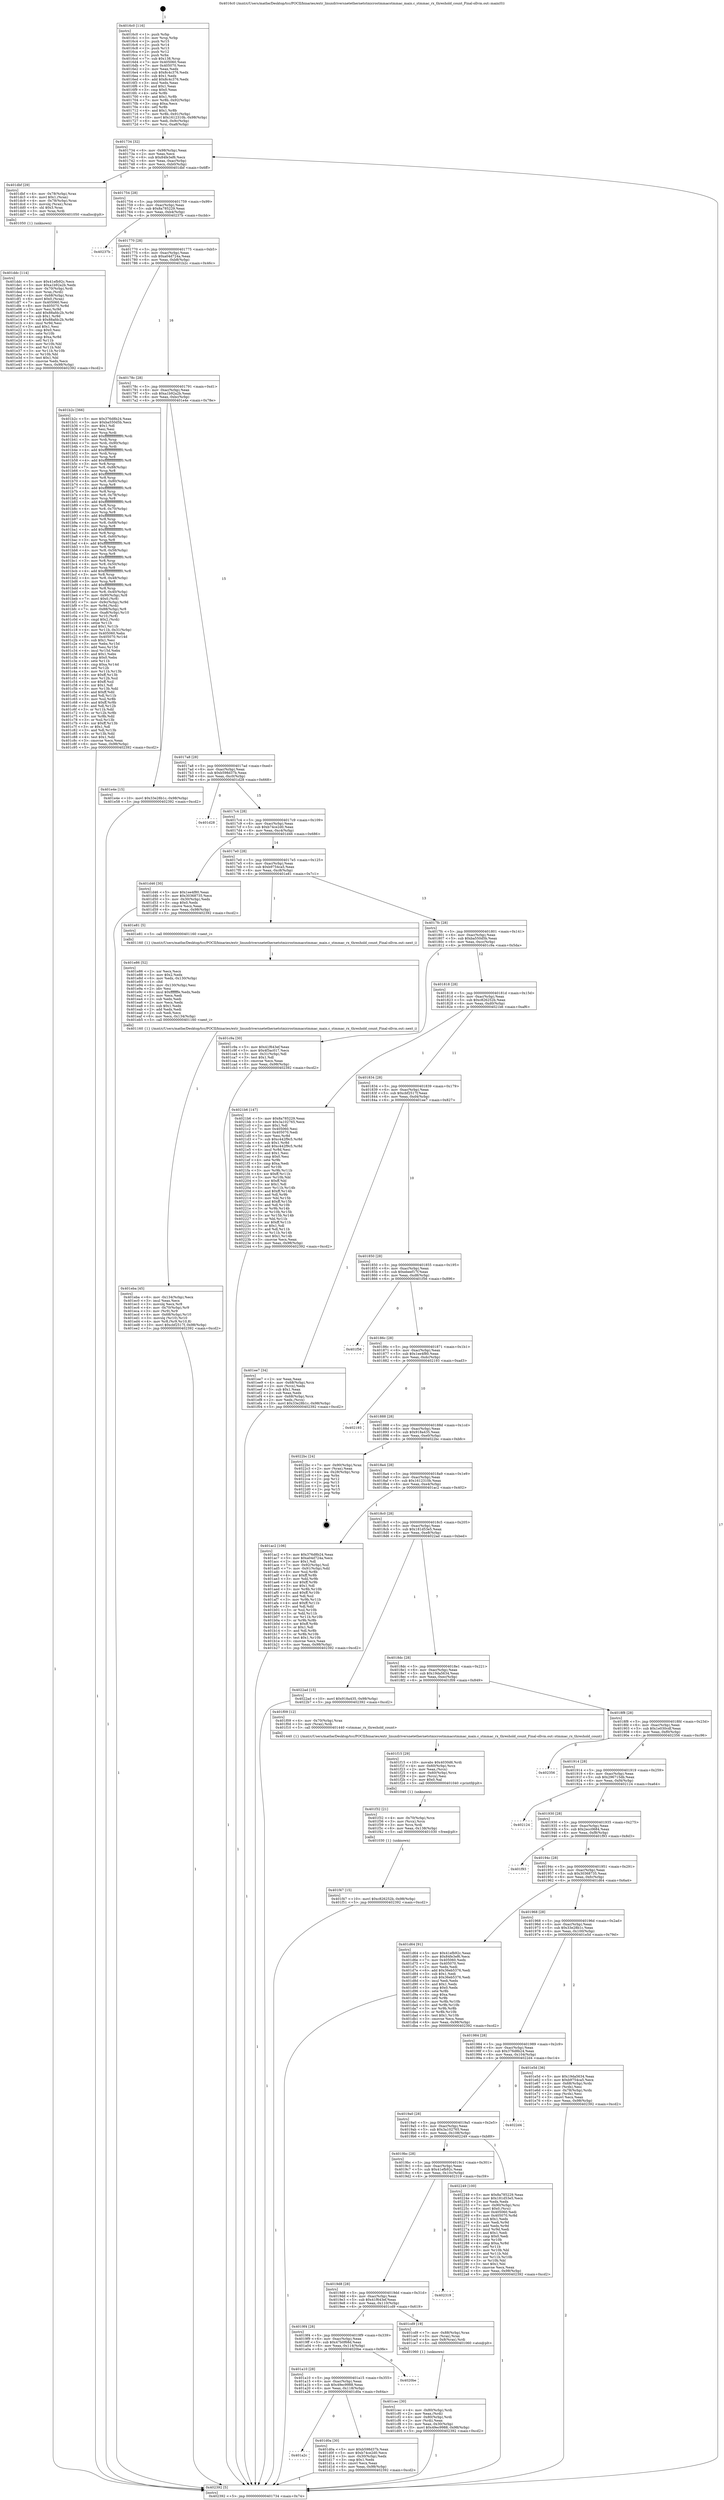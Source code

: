 digraph "0x4016c0" {
  label = "0x4016c0 (/mnt/c/Users/mathe/Desktop/tcc/POCII/binaries/extr_linuxdriversnetethernetstmicrostmmacstmmac_main.c_stmmac_rx_threshold_count_Final-ollvm.out::main(0))"
  labelloc = "t"
  node[shape=record]

  Entry [label="",width=0.3,height=0.3,shape=circle,fillcolor=black,style=filled]
  "0x401734" [label="{
     0x401734 [32]\l
     | [instrs]\l
     &nbsp;&nbsp;0x401734 \<+6\>: mov -0x98(%rbp),%eax\l
     &nbsp;&nbsp;0x40173a \<+2\>: mov %eax,%ecx\l
     &nbsp;&nbsp;0x40173c \<+6\>: sub $0x84fe3ef6,%ecx\l
     &nbsp;&nbsp;0x401742 \<+6\>: mov %eax,-0xac(%rbp)\l
     &nbsp;&nbsp;0x401748 \<+6\>: mov %ecx,-0xb0(%rbp)\l
     &nbsp;&nbsp;0x40174e \<+6\>: je 0000000000401dbf \<main+0x6ff\>\l
  }"]
  "0x401dbf" [label="{
     0x401dbf [29]\l
     | [instrs]\l
     &nbsp;&nbsp;0x401dbf \<+4\>: mov -0x78(%rbp),%rax\l
     &nbsp;&nbsp;0x401dc3 \<+6\>: movl $0x1,(%rax)\l
     &nbsp;&nbsp;0x401dc9 \<+4\>: mov -0x78(%rbp),%rax\l
     &nbsp;&nbsp;0x401dcd \<+3\>: movslq (%rax),%rax\l
     &nbsp;&nbsp;0x401dd0 \<+4\>: shl $0x3,%rax\l
     &nbsp;&nbsp;0x401dd4 \<+3\>: mov %rax,%rdi\l
     &nbsp;&nbsp;0x401dd7 \<+5\>: call 0000000000401050 \<malloc@plt\>\l
     | [calls]\l
     &nbsp;&nbsp;0x401050 \{1\} (unknown)\l
  }"]
  "0x401754" [label="{
     0x401754 [28]\l
     | [instrs]\l
     &nbsp;&nbsp;0x401754 \<+5\>: jmp 0000000000401759 \<main+0x99\>\l
     &nbsp;&nbsp;0x401759 \<+6\>: mov -0xac(%rbp),%eax\l
     &nbsp;&nbsp;0x40175f \<+5\>: sub $0x8a785229,%eax\l
     &nbsp;&nbsp;0x401764 \<+6\>: mov %eax,-0xb4(%rbp)\l
     &nbsp;&nbsp;0x40176a \<+6\>: je 000000000040237b \<main+0xcbb\>\l
  }"]
  Exit [label="",width=0.3,height=0.3,shape=circle,fillcolor=black,style=filled,peripheries=2]
  "0x40237b" [label="{
     0x40237b\l
  }", style=dashed]
  "0x401770" [label="{
     0x401770 [28]\l
     | [instrs]\l
     &nbsp;&nbsp;0x401770 \<+5\>: jmp 0000000000401775 \<main+0xb5\>\l
     &nbsp;&nbsp;0x401775 \<+6\>: mov -0xac(%rbp),%eax\l
     &nbsp;&nbsp;0x40177b \<+5\>: sub $0xa04d724a,%eax\l
     &nbsp;&nbsp;0x401780 \<+6\>: mov %eax,-0xb8(%rbp)\l
     &nbsp;&nbsp;0x401786 \<+6\>: je 0000000000401b2c \<main+0x46c\>\l
  }"]
  "0x401f47" [label="{
     0x401f47 [15]\l
     | [instrs]\l
     &nbsp;&nbsp;0x401f47 \<+10\>: movl $0xc826252b,-0x98(%rbp)\l
     &nbsp;&nbsp;0x401f51 \<+5\>: jmp 0000000000402392 \<main+0xcd2\>\l
  }"]
  "0x401b2c" [label="{
     0x401b2c [366]\l
     | [instrs]\l
     &nbsp;&nbsp;0x401b2c \<+5\>: mov $0x376d8b24,%eax\l
     &nbsp;&nbsp;0x401b31 \<+5\>: mov $0xba550d5b,%ecx\l
     &nbsp;&nbsp;0x401b36 \<+2\>: mov $0x1,%dl\l
     &nbsp;&nbsp;0x401b38 \<+2\>: xor %esi,%esi\l
     &nbsp;&nbsp;0x401b3a \<+3\>: mov %rsp,%rdi\l
     &nbsp;&nbsp;0x401b3d \<+4\>: add $0xfffffffffffffff0,%rdi\l
     &nbsp;&nbsp;0x401b41 \<+3\>: mov %rdi,%rsp\l
     &nbsp;&nbsp;0x401b44 \<+7\>: mov %rdi,-0x90(%rbp)\l
     &nbsp;&nbsp;0x401b4b \<+3\>: mov %rsp,%rdi\l
     &nbsp;&nbsp;0x401b4e \<+4\>: add $0xfffffffffffffff0,%rdi\l
     &nbsp;&nbsp;0x401b52 \<+3\>: mov %rdi,%rsp\l
     &nbsp;&nbsp;0x401b55 \<+3\>: mov %rsp,%r8\l
     &nbsp;&nbsp;0x401b58 \<+4\>: add $0xfffffffffffffff0,%r8\l
     &nbsp;&nbsp;0x401b5c \<+3\>: mov %r8,%rsp\l
     &nbsp;&nbsp;0x401b5f \<+7\>: mov %r8,-0x88(%rbp)\l
     &nbsp;&nbsp;0x401b66 \<+3\>: mov %rsp,%r8\l
     &nbsp;&nbsp;0x401b69 \<+4\>: add $0xfffffffffffffff0,%r8\l
     &nbsp;&nbsp;0x401b6d \<+3\>: mov %r8,%rsp\l
     &nbsp;&nbsp;0x401b70 \<+4\>: mov %r8,-0x80(%rbp)\l
     &nbsp;&nbsp;0x401b74 \<+3\>: mov %rsp,%r8\l
     &nbsp;&nbsp;0x401b77 \<+4\>: add $0xfffffffffffffff0,%r8\l
     &nbsp;&nbsp;0x401b7b \<+3\>: mov %r8,%rsp\l
     &nbsp;&nbsp;0x401b7e \<+4\>: mov %r8,-0x78(%rbp)\l
     &nbsp;&nbsp;0x401b82 \<+3\>: mov %rsp,%r8\l
     &nbsp;&nbsp;0x401b85 \<+4\>: add $0xfffffffffffffff0,%r8\l
     &nbsp;&nbsp;0x401b89 \<+3\>: mov %r8,%rsp\l
     &nbsp;&nbsp;0x401b8c \<+4\>: mov %r8,-0x70(%rbp)\l
     &nbsp;&nbsp;0x401b90 \<+3\>: mov %rsp,%r8\l
     &nbsp;&nbsp;0x401b93 \<+4\>: add $0xfffffffffffffff0,%r8\l
     &nbsp;&nbsp;0x401b97 \<+3\>: mov %r8,%rsp\l
     &nbsp;&nbsp;0x401b9a \<+4\>: mov %r8,-0x68(%rbp)\l
     &nbsp;&nbsp;0x401b9e \<+3\>: mov %rsp,%r8\l
     &nbsp;&nbsp;0x401ba1 \<+4\>: add $0xfffffffffffffff0,%r8\l
     &nbsp;&nbsp;0x401ba5 \<+3\>: mov %r8,%rsp\l
     &nbsp;&nbsp;0x401ba8 \<+4\>: mov %r8,-0x60(%rbp)\l
     &nbsp;&nbsp;0x401bac \<+3\>: mov %rsp,%r8\l
     &nbsp;&nbsp;0x401baf \<+4\>: add $0xfffffffffffffff0,%r8\l
     &nbsp;&nbsp;0x401bb3 \<+3\>: mov %r8,%rsp\l
     &nbsp;&nbsp;0x401bb6 \<+4\>: mov %r8,-0x58(%rbp)\l
     &nbsp;&nbsp;0x401bba \<+3\>: mov %rsp,%r8\l
     &nbsp;&nbsp;0x401bbd \<+4\>: add $0xfffffffffffffff0,%r8\l
     &nbsp;&nbsp;0x401bc1 \<+3\>: mov %r8,%rsp\l
     &nbsp;&nbsp;0x401bc4 \<+4\>: mov %r8,-0x50(%rbp)\l
     &nbsp;&nbsp;0x401bc8 \<+3\>: mov %rsp,%r8\l
     &nbsp;&nbsp;0x401bcb \<+4\>: add $0xfffffffffffffff0,%r8\l
     &nbsp;&nbsp;0x401bcf \<+3\>: mov %r8,%rsp\l
     &nbsp;&nbsp;0x401bd2 \<+4\>: mov %r8,-0x48(%rbp)\l
     &nbsp;&nbsp;0x401bd6 \<+3\>: mov %rsp,%r8\l
     &nbsp;&nbsp;0x401bd9 \<+4\>: add $0xfffffffffffffff0,%r8\l
     &nbsp;&nbsp;0x401bdd \<+3\>: mov %r8,%rsp\l
     &nbsp;&nbsp;0x401be0 \<+4\>: mov %r8,-0x40(%rbp)\l
     &nbsp;&nbsp;0x401be4 \<+7\>: mov -0x90(%rbp),%r8\l
     &nbsp;&nbsp;0x401beb \<+7\>: movl $0x0,(%r8)\l
     &nbsp;&nbsp;0x401bf2 \<+7\>: mov -0x9c(%rbp),%r9d\l
     &nbsp;&nbsp;0x401bf9 \<+3\>: mov %r9d,(%rdi)\l
     &nbsp;&nbsp;0x401bfc \<+7\>: mov -0x88(%rbp),%r8\l
     &nbsp;&nbsp;0x401c03 \<+7\>: mov -0xa8(%rbp),%r10\l
     &nbsp;&nbsp;0x401c0a \<+3\>: mov %r10,(%r8)\l
     &nbsp;&nbsp;0x401c0d \<+3\>: cmpl $0x2,(%rdi)\l
     &nbsp;&nbsp;0x401c10 \<+4\>: setne %r11b\l
     &nbsp;&nbsp;0x401c14 \<+4\>: and $0x1,%r11b\l
     &nbsp;&nbsp;0x401c18 \<+4\>: mov %r11b,-0x31(%rbp)\l
     &nbsp;&nbsp;0x401c1c \<+7\>: mov 0x405060,%ebx\l
     &nbsp;&nbsp;0x401c23 \<+8\>: mov 0x405070,%r14d\l
     &nbsp;&nbsp;0x401c2b \<+3\>: sub $0x1,%esi\l
     &nbsp;&nbsp;0x401c2e \<+3\>: mov %ebx,%r15d\l
     &nbsp;&nbsp;0x401c31 \<+3\>: add %esi,%r15d\l
     &nbsp;&nbsp;0x401c34 \<+4\>: imul %r15d,%ebx\l
     &nbsp;&nbsp;0x401c38 \<+3\>: and $0x1,%ebx\l
     &nbsp;&nbsp;0x401c3b \<+3\>: cmp $0x0,%ebx\l
     &nbsp;&nbsp;0x401c3e \<+4\>: sete %r11b\l
     &nbsp;&nbsp;0x401c42 \<+4\>: cmp $0xa,%r14d\l
     &nbsp;&nbsp;0x401c46 \<+4\>: setl %r12b\l
     &nbsp;&nbsp;0x401c4a \<+3\>: mov %r11b,%r13b\l
     &nbsp;&nbsp;0x401c4d \<+4\>: xor $0xff,%r13b\l
     &nbsp;&nbsp;0x401c51 \<+3\>: mov %r12b,%sil\l
     &nbsp;&nbsp;0x401c54 \<+4\>: xor $0xff,%sil\l
     &nbsp;&nbsp;0x401c58 \<+3\>: xor $0x1,%dl\l
     &nbsp;&nbsp;0x401c5b \<+3\>: mov %r13b,%dil\l
     &nbsp;&nbsp;0x401c5e \<+4\>: and $0xff,%dil\l
     &nbsp;&nbsp;0x401c62 \<+3\>: and %dl,%r11b\l
     &nbsp;&nbsp;0x401c65 \<+3\>: mov %sil,%r8b\l
     &nbsp;&nbsp;0x401c68 \<+4\>: and $0xff,%r8b\l
     &nbsp;&nbsp;0x401c6c \<+3\>: and %dl,%r12b\l
     &nbsp;&nbsp;0x401c6f \<+3\>: or %r11b,%dil\l
     &nbsp;&nbsp;0x401c72 \<+3\>: or %r12b,%r8b\l
     &nbsp;&nbsp;0x401c75 \<+3\>: xor %r8b,%dil\l
     &nbsp;&nbsp;0x401c78 \<+3\>: or %sil,%r13b\l
     &nbsp;&nbsp;0x401c7b \<+4\>: xor $0xff,%r13b\l
     &nbsp;&nbsp;0x401c7f \<+3\>: or $0x1,%dl\l
     &nbsp;&nbsp;0x401c82 \<+3\>: and %dl,%r13b\l
     &nbsp;&nbsp;0x401c85 \<+3\>: or %r13b,%dil\l
     &nbsp;&nbsp;0x401c88 \<+4\>: test $0x1,%dil\l
     &nbsp;&nbsp;0x401c8c \<+3\>: cmovne %ecx,%eax\l
     &nbsp;&nbsp;0x401c8f \<+6\>: mov %eax,-0x98(%rbp)\l
     &nbsp;&nbsp;0x401c95 \<+5\>: jmp 0000000000402392 \<main+0xcd2\>\l
  }"]
  "0x40178c" [label="{
     0x40178c [28]\l
     | [instrs]\l
     &nbsp;&nbsp;0x40178c \<+5\>: jmp 0000000000401791 \<main+0xd1\>\l
     &nbsp;&nbsp;0x401791 \<+6\>: mov -0xac(%rbp),%eax\l
     &nbsp;&nbsp;0x401797 \<+5\>: sub $0xa1b92a2b,%eax\l
     &nbsp;&nbsp;0x40179c \<+6\>: mov %eax,-0xbc(%rbp)\l
     &nbsp;&nbsp;0x4017a2 \<+6\>: je 0000000000401e4e \<main+0x78e\>\l
  }"]
  "0x401f32" [label="{
     0x401f32 [21]\l
     | [instrs]\l
     &nbsp;&nbsp;0x401f32 \<+4\>: mov -0x70(%rbp),%rcx\l
     &nbsp;&nbsp;0x401f36 \<+3\>: mov (%rcx),%rcx\l
     &nbsp;&nbsp;0x401f39 \<+3\>: mov %rcx,%rdi\l
     &nbsp;&nbsp;0x401f3c \<+6\>: mov %eax,-0x138(%rbp)\l
     &nbsp;&nbsp;0x401f42 \<+5\>: call 0000000000401030 \<free@plt\>\l
     | [calls]\l
     &nbsp;&nbsp;0x401030 \{1\} (unknown)\l
  }"]
  "0x401e4e" [label="{
     0x401e4e [15]\l
     | [instrs]\l
     &nbsp;&nbsp;0x401e4e \<+10\>: movl $0x33e28b1c,-0x98(%rbp)\l
     &nbsp;&nbsp;0x401e58 \<+5\>: jmp 0000000000402392 \<main+0xcd2\>\l
  }"]
  "0x4017a8" [label="{
     0x4017a8 [28]\l
     | [instrs]\l
     &nbsp;&nbsp;0x4017a8 \<+5\>: jmp 00000000004017ad \<main+0xed\>\l
     &nbsp;&nbsp;0x4017ad \<+6\>: mov -0xac(%rbp),%eax\l
     &nbsp;&nbsp;0x4017b3 \<+5\>: sub $0xb598d37b,%eax\l
     &nbsp;&nbsp;0x4017b8 \<+6\>: mov %eax,-0xc0(%rbp)\l
     &nbsp;&nbsp;0x4017be \<+6\>: je 0000000000401d28 \<main+0x668\>\l
  }"]
  "0x401f15" [label="{
     0x401f15 [29]\l
     | [instrs]\l
     &nbsp;&nbsp;0x401f15 \<+10\>: movabs $0x4030d6,%rdi\l
     &nbsp;&nbsp;0x401f1f \<+4\>: mov -0x60(%rbp),%rcx\l
     &nbsp;&nbsp;0x401f23 \<+2\>: mov %eax,(%rcx)\l
     &nbsp;&nbsp;0x401f25 \<+4\>: mov -0x60(%rbp),%rcx\l
     &nbsp;&nbsp;0x401f29 \<+2\>: mov (%rcx),%esi\l
     &nbsp;&nbsp;0x401f2b \<+2\>: mov $0x0,%al\l
     &nbsp;&nbsp;0x401f2d \<+5\>: call 0000000000401040 \<printf@plt\>\l
     | [calls]\l
     &nbsp;&nbsp;0x401040 \{1\} (unknown)\l
  }"]
  "0x401d28" [label="{
     0x401d28\l
  }", style=dashed]
  "0x4017c4" [label="{
     0x4017c4 [28]\l
     | [instrs]\l
     &nbsp;&nbsp;0x4017c4 \<+5\>: jmp 00000000004017c9 \<main+0x109\>\l
     &nbsp;&nbsp;0x4017c9 \<+6\>: mov -0xac(%rbp),%eax\l
     &nbsp;&nbsp;0x4017cf \<+5\>: sub $0xb74ce2d0,%eax\l
     &nbsp;&nbsp;0x4017d4 \<+6\>: mov %eax,-0xc4(%rbp)\l
     &nbsp;&nbsp;0x4017da \<+6\>: je 0000000000401d46 \<main+0x686\>\l
  }"]
  "0x401eba" [label="{
     0x401eba [45]\l
     | [instrs]\l
     &nbsp;&nbsp;0x401eba \<+6\>: mov -0x134(%rbp),%ecx\l
     &nbsp;&nbsp;0x401ec0 \<+3\>: imul %eax,%ecx\l
     &nbsp;&nbsp;0x401ec3 \<+3\>: movslq %ecx,%r8\l
     &nbsp;&nbsp;0x401ec6 \<+4\>: mov -0x70(%rbp),%r9\l
     &nbsp;&nbsp;0x401eca \<+3\>: mov (%r9),%r9\l
     &nbsp;&nbsp;0x401ecd \<+4\>: mov -0x68(%rbp),%r10\l
     &nbsp;&nbsp;0x401ed1 \<+3\>: movslq (%r10),%r10\l
     &nbsp;&nbsp;0x401ed4 \<+4\>: mov %r8,(%r9,%r10,8)\l
     &nbsp;&nbsp;0x401ed8 \<+10\>: movl $0xcbf2517f,-0x98(%rbp)\l
     &nbsp;&nbsp;0x401ee2 \<+5\>: jmp 0000000000402392 \<main+0xcd2\>\l
  }"]
  "0x401d46" [label="{
     0x401d46 [30]\l
     | [instrs]\l
     &nbsp;&nbsp;0x401d46 \<+5\>: mov $0x1ee4f80,%eax\l
     &nbsp;&nbsp;0x401d4b \<+5\>: mov $0x30368735,%ecx\l
     &nbsp;&nbsp;0x401d50 \<+3\>: mov -0x30(%rbp),%edx\l
     &nbsp;&nbsp;0x401d53 \<+3\>: cmp $0x0,%edx\l
     &nbsp;&nbsp;0x401d56 \<+3\>: cmove %ecx,%eax\l
     &nbsp;&nbsp;0x401d59 \<+6\>: mov %eax,-0x98(%rbp)\l
     &nbsp;&nbsp;0x401d5f \<+5\>: jmp 0000000000402392 \<main+0xcd2\>\l
  }"]
  "0x4017e0" [label="{
     0x4017e0 [28]\l
     | [instrs]\l
     &nbsp;&nbsp;0x4017e0 \<+5\>: jmp 00000000004017e5 \<main+0x125\>\l
     &nbsp;&nbsp;0x4017e5 \<+6\>: mov -0xac(%rbp),%eax\l
     &nbsp;&nbsp;0x4017eb \<+5\>: sub $0xb9754ca5,%eax\l
     &nbsp;&nbsp;0x4017f0 \<+6\>: mov %eax,-0xc8(%rbp)\l
     &nbsp;&nbsp;0x4017f6 \<+6\>: je 0000000000401e81 \<main+0x7c1\>\l
  }"]
  "0x401e86" [label="{
     0x401e86 [52]\l
     | [instrs]\l
     &nbsp;&nbsp;0x401e86 \<+2\>: xor %ecx,%ecx\l
     &nbsp;&nbsp;0x401e88 \<+5\>: mov $0x2,%edx\l
     &nbsp;&nbsp;0x401e8d \<+6\>: mov %edx,-0x130(%rbp)\l
     &nbsp;&nbsp;0x401e93 \<+1\>: cltd\l
     &nbsp;&nbsp;0x401e94 \<+6\>: mov -0x130(%rbp),%esi\l
     &nbsp;&nbsp;0x401e9a \<+2\>: idiv %esi\l
     &nbsp;&nbsp;0x401e9c \<+6\>: imul $0xfffffffe,%edx,%edx\l
     &nbsp;&nbsp;0x401ea2 \<+2\>: mov %ecx,%edi\l
     &nbsp;&nbsp;0x401ea4 \<+2\>: sub %edx,%edi\l
     &nbsp;&nbsp;0x401ea6 \<+2\>: mov %ecx,%edx\l
     &nbsp;&nbsp;0x401ea8 \<+3\>: sub $0x1,%edx\l
     &nbsp;&nbsp;0x401eab \<+2\>: add %edx,%edi\l
     &nbsp;&nbsp;0x401ead \<+2\>: sub %edi,%ecx\l
     &nbsp;&nbsp;0x401eaf \<+6\>: mov %ecx,-0x134(%rbp)\l
     &nbsp;&nbsp;0x401eb5 \<+5\>: call 0000000000401160 \<next_i\>\l
     | [calls]\l
     &nbsp;&nbsp;0x401160 \{1\} (/mnt/c/Users/mathe/Desktop/tcc/POCII/binaries/extr_linuxdriversnetethernetstmicrostmmacstmmac_main.c_stmmac_rx_threshold_count_Final-ollvm.out::next_i)\l
  }"]
  "0x401e81" [label="{
     0x401e81 [5]\l
     | [instrs]\l
     &nbsp;&nbsp;0x401e81 \<+5\>: call 0000000000401160 \<next_i\>\l
     | [calls]\l
     &nbsp;&nbsp;0x401160 \{1\} (/mnt/c/Users/mathe/Desktop/tcc/POCII/binaries/extr_linuxdriversnetethernetstmicrostmmacstmmac_main.c_stmmac_rx_threshold_count_Final-ollvm.out::next_i)\l
  }"]
  "0x4017fc" [label="{
     0x4017fc [28]\l
     | [instrs]\l
     &nbsp;&nbsp;0x4017fc \<+5\>: jmp 0000000000401801 \<main+0x141\>\l
     &nbsp;&nbsp;0x401801 \<+6\>: mov -0xac(%rbp),%eax\l
     &nbsp;&nbsp;0x401807 \<+5\>: sub $0xba550d5b,%eax\l
     &nbsp;&nbsp;0x40180c \<+6\>: mov %eax,-0xcc(%rbp)\l
     &nbsp;&nbsp;0x401812 \<+6\>: je 0000000000401c9a \<main+0x5da\>\l
  }"]
  "0x401ddc" [label="{
     0x401ddc [114]\l
     | [instrs]\l
     &nbsp;&nbsp;0x401ddc \<+5\>: mov $0x41efb92c,%ecx\l
     &nbsp;&nbsp;0x401de1 \<+5\>: mov $0xa1b92a2b,%edx\l
     &nbsp;&nbsp;0x401de6 \<+4\>: mov -0x70(%rbp),%rdi\l
     &nbsp;&nbsp;0x401dea \<+3\>: mov %rax,(%rdi)\l
     &nbsp;&nbsp;0x401ded \<+4\>: mov -0x68(%rbp),%rax\l
     &nbsp;&nbsp;0x401df1 \<+6\>: movl $0x0,(%rax)\l
     &nbsp;&nbsp;0x401df7 \<+7\>: mov 0x405060,%esi\l
     &nbsp;&nbsp;0x401dfe \<+8\>: mov 0x405070,%r8d\l
     &nbsp;&nbsp;0x401e06 \<+3\>: mov %esi,%r9d\l
     &nbsp;&nbsp;0x401e09 \<+7\>: add $0x88afdc2b,%r9d\l
     &nbsp;&nbsp;0x401e10 \<+4\>: sub $0x1,%r9d\l
     &nbsp;&nbsp;0x401e14 \<+7\>: sub $0x88afdc2b,%r9d\l
     &nbsp;&nbsp;0x401e1b \<+4\>: imul %r9d,%esi\l
     &nbsp;&nbsp;0x401e1f \<+3\>: and $0x1,%esi\l
     &nbsp;&nbsp;0x401e22 \<+3\>: cmp $0x0,%esi\l
     &nbsp;&nbsp;0x401e25 \<+4\>: sete %r10b\l
     &nbsp;&nbsp;0x401e29 \<+4\>: cmp $0xa,%r8d\l
     &nbsp;&nbsp;0x401e2d \<+4\>: setl %r11b\l
     &nbsp;&nbsp;0x401e31 \<+3\>: mov %r10b,%bl\l
     &nbsp;&nbsp;0x401e34 \<+3\>: and %r11b,%bl\l
     &nbsp;&nbsp;0x401e37 \<+3\>: xor %r11b,%r10b\l
     &nbsp;&nbsp;0x401e3a \<+3\>: or %r10b,%bl\l
     &nbsp;&nbsp;0x401e3d \<+3\>: test $0x1,%bl\l
     &nbsp;&nbsp;0x401e40 \<+3\>: cmovne %edx,%ecx\l
     &nbsp;&nbsp;0x401e43 \<+6\>: mov %ecx,-0x98(%rbp)\l
     &nbsp;&nbsp;0x401e49 \<+5\>: jmp 0000000000402392 \<main+0xcd2\>\l
  }"]
  "0x401c9a" [label="{
     0x401c9a [30]\l
     | [instrs]\l
     &nbsp;&nbsp;0x401c9a \<+5\>: mov $0x41f643ef,%eax\l
     &nbsp;&nbsp;0x401c9f \<+5\>: mov $0x4f3ac017,%ecx\l
     &nbsp;&nbsp;0x401ca4 \<+3\>: mov -0x31(%rbp),%dl\l
     &nbsp;&nbsp;0x401ca7 \<+3\>: test $0x1,%dl\l
     &nbsp;&nbsp;0x401caa \<+3\>: cmovne %ecx,%eax\l
     &nbsp;&nbsp;0x401cad \<+6\>: mov %eax,-0x98(%rbp)\l
     &nbsp;&nbsp;0x401cb3 \<+5\>: jmp 0000000000402392 \<main+0xcd2\>\l
  }"]
  "0x401818" [label="{
     0x401818 [28]\l
     | [instrs]\l
     &nbsp;&nbsp;0x401818 \<+5\>: jmp 000000000040181d \<main+0x15d\>\l
     &nbsp;&nbsp;0x40181d \<+6\>: mov -0xac(%rbp),%eax\l
     &nbsp;&nbsp;0x401823 \<+5\>: sub $0xc826252b,%eax\l
     &nbsp;&nbsp;0x401828 \<+6\>: mov %eax,-0xd0(%rbp)\l
     &nbsp;&nbsp;0x40182e \<+6\>: je 00000000004021b6 \<main+0xaf6\>\l
  }"]
  "0x401a2c" [label="{
     0x401a2c\l
  }", style=dashed]
  "0x4021b6" [label="{
     0x4021b6 [147]\l
     | [instrs]\l
     &nbsp;&nbsp;0x4021b6 \<+5\>: mov $0x8a785229,%eax\l
     &nbsp;&nbsp;0x4021bb \<+5\>: mov $0x3a102765,%ecx\l
     &nbsp;&nbsp;0x4021c0 \<+2\>: mov $0x1,%dl\l
     &nbsp;&nbsp;0x4021c2 \<+7\>: mov 0x405060,%esi\l
     &nbsp;&nbsp;0x4021c9 \<+7\>: mov 0x405070,%edi\l
     &nbsp;&nbsp;0x4021d0 \<+3\>: mov %esi,%r8d\l
     &nbsp;&nbsp;0x4021d3 \<+7\>: sub $0xc442f9c5,%r8d\l
     &nbsp;&nbsp;0x4021da \<+4\>: sub $0x1,%r8d\l
     &nbsp;&nbsp;0x4021de \<+7\>: add $0xc442f9c5,%r8d\l
     &nbsp;&nbsp;0x4021e5 \<+4\>: imul %r8d,%esi\l
     &nbsp;&nbsp;0x4021e9 \<+3\>: and $0x1,%esi\l
     &nbsp;&nbsp;0x4021ec \<+3\>: cmp $0x0,%esi\l
     &nbsp;&nbsp;0x4021ef \<+4\>: sete %r9b\l
     &nbsp;&nbsp;0x4021f3 \<+3\>: cmp $0xa,%edi\l
     &nbsp;&nbsp;0x4021f6 \<+4\>: setl %r10b\l
     &nbsp;&nbsp;0x4021fa \<+3\>: mov %r9b,%r11b\l
     &nbsp;&nbsp;0x4021fd \<+4\>: xor $0xff,%r11b\l
     &nbsp;&nbsp;0x402201 \<+3\>: mov %r10b,%bl\l
     &nbsp;&nbsp;0x402204 \<+3\>: xor $0xff,%bl\l
     &nbsp;&nbsp;0x402207 \<+3\>: xor $0x1,%dl\l
     &nbsp;&nbsp;0x40220a \<+3\>: mov %r11b,%r14b\l
     &nbsp;&nbsp;0x40220d \<+4\>: and $0xff,%r14b\l
     &nbsp;&nbsp;0x402211 \<+3\>: and %dl,%r9b\l
     &nbsp;&nbsp;0x402214 \<+3\>: mov %bl,%r15b\l
     &nbsp;&nbsp;0x402217 \<+4\>: and $0xff,%r15b\l
     &nbsp;&nbsp;0x40221b \<+3\>: and %dl,%r10b\l
     &nbsp;&nbsp;0x40221e \<+3\>: or %r9b,%r14b\l
     &nbsp;&nbsp;0x402221 \<+3\>: or %r10b,%r15b\l
     &nbsp;&nbsp;0x402224 \<+3\>: xor %r15b,%r14b\l
     &nbsp;&nbsp;0x402227 \<+3\>: or %bl,%r11b\l
     &nbsp;&nbsp;0x40222a \<+4\>: xor $0xff,%r11b\l
     &nbsp;&nbsp;0x40222e \<+3\>: or $0x1,%dl\l
     &nbsp;&nbsp;0x402231 \<+3\>: and %dl,%r11b\l
     &nbsp;&nbsp;0x402234 \<+3\>: or %r11b,%r14b\l
     &nbsp;&nbsp;0x402237 \<+4\>: test $0x1,%r14b\l
     &nbsp;&nbsp;0x40223b \<+3\>: cmovne %ecx,%eax\l
     &nbsp;&nbsp;0x40223e \<+6\>: mov %eax,-0x98(%rbp)\l
     &nbsp;&nbsp;0x402244 \<+5\>: jmp 0000000000402392 \<main+0xcd2\>\l
  }"]
  "0x401834" [label="{
     0x401834 [28]\l
     | [instrs]\l
     &nbsp;&nbsp;0x401834 \<+5\>: jmp 0000000000401839 \<main+0x179\>\l
     &nbsp;&nbsp;0x401839 \<+6\>: mov -0xac(%rbp),%eax\l
     &nbsp;&nbsp;0x40183f \<+5\>: sub $0xcbf2517f,%eax\l
     &nbsp;&nbsp;0x401844 \<+6\>: mov %eax,-0xd4(%rbp)\l
     &nbsp;&nbsp;0x40184a \<+6\>: je 0000000000401ee7 \<main+0x827\>\l
  }"]
  "0x401d0a" [label="{
     0x401d0a [30]\l
     | [instrs]\l
     &nbsp;&nbsp;0x401d0a \<+5\>: mov $0xb598d37b,%eax\l
     &nbsp;&nbsp;0x401d0f \<+5\>: mov $0xb74ce2d0,%ecx\l
     &nbsp;&nbsp;0x401d14 \<+3\>: mov -0x30(%rbp),%edx\l
     &nbsp;&nbsp;0x401d17 \<+3\>: cmp $0x1,%edx\l
     &nbsp;&nbsp;0x401d1a \<+3\>: cmovl %ecx,%eax\l
     &nbsp;&nbsp;0x401d1d \<+6\>: mov %eax,-0x98(%rbp)\l
     &nbsp;&nbsp;0x401d23 \<+5\>: jmp 0000000000402392 \<main+0xcd2\>\l
  }"]
  "0x401ee7" [label="{
     0x401ee7 [34]\l
     | [instrs]\l
     &nbsp;&nbsp;0x401ee7 \<+2\>: xor %eax,%eax\l
     &nbsp;&nbsp;0x401ee9 \<+4\>: mov -0x68(%rbp),%rcx\l
     &nbsp;&nbsp;0x401eed \<+2\>: mov (%rcx),%edx\l
     &nbsp;&nbsp;0x401eef \<+3\>: sub $0x1,%eax\l
     &nbsp;&nbsp;0x401ef2 \<+2\>: sub %eax,%edx\l
     &nbsp;&nbsp;0x401ef4 \<+4\>: mov -0x68(%rbp),%rcx\l
     &nbsp;&nbsp;0x401ef8 \<+2\>: mov %edx,(%rcx)\l
     &nbsp;&nbsp;0x401efa \<+10\>: movl $0x33e28b1c,-0x98(%rbp)\l
     &nbsp;&nbsp;0x401f04 \<+5\>: jmp 0000000000402392 \<main+0xcd2\>\l
  }"]
  "0x401850" [label="{
     0x401850 [28]\l
     | [instrs]\l
     &nbsp;&nbsp;0x401850 \<+5\>: jmp 0000000000401855 \<main+0x195\>\l
     &nbsp;&nbsp;0x401855 \<+6\>: mov -0xac(%rbp),%eax\l
     &nbsp;&nbsp;0x40185b \<+5\>: sub $0xebeef17f,%eax\l
     &nbsp;&nbsp;0x401860 \<+6\>: mov %eax,-0xd8(%rbp)\l
     &nbsp;&nbsp;0x401866 \<+6\>: je 0000000000401f56 \<main+0x896\>\l
  }"]
  "0x401a10" [label="{
     0x401a10 [28]\l
     | [instrs]\l
     &nbsp;&nbsp;0x401a10 \<+5\>: jmp 0000000000401a15 \<main+0x355\>\l
     &nbsp;&nbsp;0x401a15 \<+6\>: mov -0xac(%rbp),%eax\l
     &nbsp;&nbsp;0x401a1b \<+5\>: sub $0x49ec9988,%eax\l
     &nbsp;&nbsp;0x401a20 \<+6\>: mov %eax,-0x118(%rbp)\l
     &nbsp;&nbsp;0x401a26 \<+6\>: je 0000000000401d0a \<main+0x64a\>\l
  }"]
  "0x401f56" [label="{
     0x401f56\l
  }", style=dashed]
  "0x40186c" [label="{
     0x40186c [28]\l
     | [instrs]\l
     &nbsp;&nbsp;0x40186c \<+5\>: jmp 0000000000401871 \<main+0x1b1\>\l
     &nbsp;&nbsp;0x401871 \<+6\>: mov -0xac(%rbp),%eax\l
     &nbsp;&nbsp;0x401877 \<+5\>: sub $0x1ee4f80,%eax\l
     &nbsp;&nbsp;0x40187c \<+6\>: mov %eax,-0xdc(%rbp)\l
     &nbsp;&nbsp;0x401882 \<+6\>: je 0000000000402193 \<main+0xad3\>\l
  }"]
  "0x4020be" [label="{
     0x4020be\l
  }", style=dashed]
  "0x402193" [label="{
     0x402193\l
  }", style=dashed]
  "0x401888" [label="{
     0x401888 [28]\l
     | [instrs]\l
     &nbsp;&nbsp;0x401888 \<+5\>: jmp 000000000040188d \<main+0x1cd\>\l
     &nbsp;&nbsp;0x40188d \<+6\>: mov -0xac(%rbp),%eax\l
     &nbsp;&nbsp;0x401893 \<+5\>: sub $0x918a435,%eax\l
     &nbsp;&nbsp;0x401898 \<+6\>: mov %eax,-0xe0(%rbp)\l
     &nbsp;&nbsp;0x40189e \<+6\>: je 00000000004022bc \<main+0xbfc\>\l
  }"]
  "0x401cec" [label="{
     0x401cec [30]\l
     | [instrs]\l
     &nbsp;&nbsp;0x401cec \<+4\>: mov -0x80(%rbp),%rdi\l
     &nbsp;&nbsp;0x401cf0 \<+2\>: mov %eax,(%rdi)\l
     &nbsp;&nbsp;0x401cf2 \<+4\>: mov -0x80(%rbp),%rdi\l
     &nbsp;&nbsp;0x401cf6 \<+2\>: mov (%rdi),%eax\l
     &nbsp;&nbsp;0x401cf8 \<+3\>: mov %eax,-0x30(%rbp)\l
     &nbsp;&nbsp;0x401cfb \<+10\>: movl $0x49ec9988,-0x98(%rbp)\l
     &nbsp;&nbsp;0x401d05 \<+5\>: jmp 0000000000402392 \<main+0xcd2\>\l
  }"]
  "0x4022bc" [label="{
     0x4022bc [24]\l
     | [instrs]\l
     &nbsp;&nbsp;0x4022bc \<+7\>: mov -0x90(%rbp),%rax\l
     &nbsp;&nbsp;0x4022c3 \<+2\>: mov (%rax),%eax\l
     &nbsp;&nbsp;0x4022c5 \<+4\>: lea -0x28(%rbp),%rsp\l
     &nbsp;&nbsp;0x4022c9 \<+1\>: pop %rbx\l
     &nbsp;&nbsp;0x4022ca \<+2\>: pop %r12\l
     &nbsp;&nbsp;0x4022cc \<+2\>: pop %r13\l
     &nbsp;&nbsp;0x4022ce \<+2\>: pop %r14\l
     &nbsp;&nbsp;0x4022d0 \<+2\>: pop %r15\l
     &nbsp;&nbsp;0x4022d2 \<+1\>: pop %rbp\l
     &nbsp;&nbsp;0x4022d3 \<+1\>: ret\l
  }"]
  "0x4018a4" [label="{
     0x4018a4 [28]\l
     | [instrs]\l
     &nbsp;&nbsp;0x4018a4 \<+5\>: jmp 00000000004018a9 \<main+0x1e9\>\l
     &nbsp;&nbsp;0x4018a9 \<+6\>: mov -0xac(%rbp),%eax\l
     &nbsp;&nbsp;0x4018af \<+5\>: sub $0x1612310b,%eax\l
     &nbsp;&nbsp;0x4018b4 \<+6\>: mov %eax,-0xe4(%rbp)\l
     &nbsp;&nbsp;0x4018ba \<+6\>: je 0000000000401ac2 \<main+0x402\>\l
  }"]
  "0x4019f4" [label="{
     0x4019f4 [28]\l
     | [instrs]\l
     &nbsp;&nbsp;0x4019f4 \<+5\>: jmp 00000000004019f9 \<main+0x339\>\l
     &nbsp;&nbsp;0x4019f9 \<+6\>: mov -0xac(%rbp),%eax\l
     &nbsp;&nbsp;0x4019ff \<+5\>: sub $0x47b0f68d,%eax\l
     &nbsp;&nbsp;0x401a04 \<+6\>: mov %eax,-0x114(%rbp)\l
     &nbsp;&nbsp;0x401a0a \<+6\>: je 00000000004020be \<main+0x9fe\>\l
  }"]
  "0x401ac2" [label="{
     0x401ac2 [106]\l
     | [instrs]\l
     &nbsp;&nbsp;0x401ac2 \<+5\>: mov $0x376d8b24,%eax\l
     &nbsp;&nbsp;0x401ac7 \<+5\>: mov $0xa04d724a,%ecx\l
     &nbsp;&nbsp;0x401acc \<+2\>: mov $0x1,%dl\l
     &nbsp;&nbsp;0x401ace \<+7\>: mov -0x92(%rbp),%sil\l
     &nbsp;&nbsp;0x401ad5 \<+7\>: mov -0x91(%rbp),%dil\l
     &nbsp;&nbsp;0x401adc \<+3\>: mov %sil,%r8b\l
     &nbsp;&nbsp;0x401adf \<+4\>: xor $0xff,%r8b\l
     &nbsp;&nbsp;0x401ae3 \<+3\>: mov %dil,%r9b\l
     &nbsp;&nbsp;0x401ae6 \<+4\>: xor $0xff,%r9b\l
     &nbsp;&nbsp;0x401aea \<+3\>: xor $0x1,%dl\l
     &nbsp;&nbsp;0x401aed \<+3\>: mov %r8b,%r10b\l
     &nbsp;&nbsp;0x401af0 \<+4\>: and $0xff,%r10b\l
     &nbsp;&nbsp;0x401af4 \<+3\>: and %dl,%sil\l
     &nbsp;&nbsp;0x401af7 \<+3\>: mov %r9b,%r11b\l
     &nbsp;&nbsp;0x401afa \<+4\>: and $0xff,%r11b\l
     &nbsp;&nbsp;0x401afe \<+3\>: and %dl,%dil\l
     &nbsp;&nbsp;0x401b01 \<+3\>: or %sil,%r10b\l
     &nbsp;&nbsp;0x401b04 \<+3\>: or %dil,%r11b\l
     &nbsp;&nbsp;0x401b07 \<+3\>: xor %r11b,%r10b\l
     &nbsp;&nbsp;0x401b0a \<+3\>: or %r9b,%r8b\l
     &nbsp;&nbsp;0x401b0d \<+4\>: xor $0xff,%r8b\l
     &nbsp;&nbsp;0x401b11 \<+3\>: or $0x1,%dl\l
     &nbsp;&nbsp;0x401b14 \<+3\>: and %dl,%r8b\l
     &nbsp;&nbsp;0x401b17 \<+3\>: or %r8b,%r10b\l
     &nbsp;&nbsp;0x401b1a \<+4\>: test $0x1,%r10b\l
     &nbsp;&nbsp;0x401b1e \<+3\>: cmovne %ecx,%eax\l
     &nbsp;&nbsp;0x401b21 \<+6\>: mov %eax,-0x98(%rbp)\l
     &nbsp;&nbsp;0x401b27 \<+5\>: jmp 0000000000402392 \<main+0xcd2\>\l
  }"]
  "0x4018c0" [label="{
     0x4018c0 [28]\l
     | [instrs]\l
     &nbsp;&nbsp;0x4018c0 \<+5\>: jmp 00000000004018c5 \<main+0x205\>\l
     &nbsp;&nbsp;0x4018c5 \<+6\>: mov -0xac(%rbp),%eax\l
     &nbsp;&nbsp;0x4018cb \<+5\>: sub $0x181d53e5,%eax\l
     &nbsp;&nbsp;0x4018d0 \<+6\>: mov %eax,-0xe8(%rbp)\l
     &nbsp;&nbsp;0x4018d6 \<+6\>: je 00000000004022ad \<main+0xbed\>\l
  }"]
  "0x402392" [label="{
     0x402392 [5]\l
     | [instrs]\l
     &nbsp;&nbsp;0x402392 \<+5\>: jmp 0000000000401734 \<main+0x74\>\l
  }"]
  "0x4016c0" [label="{
     0x4016c0 [116]\l
     | [instrs]\l
     &nbsp;&nbsp;0x4016c0 \<+1\>: push %rbp\l
     &nbsp;&nbsp;0x4016c1 \<+3\>: mov %rsp,%rbp\l
     &nbsp;&nbsp;0x4016c4 \<+2\>: push %r15\l
     &nbsp;&nbsp;0x4016c6 \<+2\>: push %r14\l
     &nbsp;&nbsp;0x4016c8 \<+2\>: push %r13\l
     &nbsp;&nbsp;0x4016ca \<+2\>: push %r12\l
     &nbsp;&nbsp;0x4016cc \<+1\>: push %rbx\l
     &nbsp;&nbsp;0x4016cd \<+7\>: sub $0x138,%rsp\l
     &nbsp;&nbsp;0x4016d4 \<+7\>: mov 0x405060,%eax\l
     &nbsp;&nbsp;0x4016db \<+7\>: mov 0x405070,%ecx\l
     &nbsp;&nbsp;0x4016e2 \<+2\>: mov %eax,%edx\l
     &nbsp;&nbsp;0x4016e4 \<+6\>: sub $0x8c4c376,%edx\l
     &nbsp;&nbsp;0x4016ea \<+3\>: sub $0x1,%edx\l
     &nbsp;&nbsp;0x4016ed \<+6\>: add $0x8c4c376,%edx\l
     &nbsp;&nbsp;0x4016f3 \<+3\>: imul %edx,%eax\l
     &nbsp;&nbsp;0x4016f6 \<+3\>: and $0x1,%eax\l
     &nbsp;&nbsp;0x4016f9 \<+3\>: cmp $0x0,%eax\l
     &nbsp;&nbsp;0x4016fc \<+4\>: sete %r8b\l
     &nbsp;&nbsp;0x401700 \<+4\>: and $0x1,%r8b\l
     &nbsp;&nbsp;0x401704 \<+7\>: mov %r8b,-0x92(%rbp)\l
     &nbsp;&nbsp;0x40170b \<+3\>: cmp $0xa,%ecx\l
     &nbsp;&nbsp;0x40170e \<+4\>: setl %r8b\l
     &nbsp;&nbsp;0x401712 \<+4\>: and $0x1,%r8b\l
     &nbsp;&nbsp;0x401716 \<+7\>: mov %r8b,-0x91(%rbp)\l
     &nbsp;&nbsp;0x40171d \<+10\>: movl $0x1612310b,-0x98(%rbp)\l
     &nbsp;&nbsp;0x401727 \<+6\>: mov %edi,-0x9c(%rbp)\l
     &nbsp;&nbsp;0x40172d \<+7\>: mov %rsi,-0xa8(%rbp)\l
  }"]
  "0x401cd9" [label="{
     0x401cd9 [19]\l
     | [instrs]\l
     &nbsp;&nbsp;0x401cd9 \<+7\>: mov -0x88(%rbp),%rax\l
     &nbsp;&nbsp;0x401ce0 \<+3\>: mov (%rax),%rax\l
     &nbsp;&nbsp;0x401ce3 \<+4\>: mov 0x8(%rax),%rdi\l
     &nbsp;&nbsp;0x401ce7 \<+5\>: call 0000000000401060 \<atoi@plt\>\l
     | [calls]\l
     &nbsp;&nbsp;0x401060 \{1\} (unknown)\l
  }"]
  "0x4019d8" [label="{
     0x4019d8 [28]\l
     | [instrs]\l
     &nbsp;&nbsp;0x4019d8 \<+5\>: jmp 00000000004019dd \<main+0x31d\>\l
     &nbsp;&nbsp;0x4019dd \<+6\>: mov -0xac(%rbp),%eax\l
     &nbsp;&nbsp;0x4019e3 \<+5\>: sub $0x41f643ef,%eax\l
     &nbsp;&nbsp;0x4019e8 \<+6\>: mov %eax,-0x110(%rbp)\l
     &nbsp;&nbsp;0x4019ee \<+6\>: je 0000000000401cd9 \<main+0x619\>\l
  }"]
  "0x4022ad" [label="{
     0x4022ad [15]\l
     | [instrs]\l
     &nbsp;&nbsp;0x4022ad \<+10\>: movl $0x918a435,-0x98(%rbp)\l
     &nbsp;&nbsp;0x4022b7 \<+5\>: jmp 0000000000402392 \<main+0xcd2\>\l
  }"]
  "0x4018dc" [label="{
     0x4018dc [28]\l
     | [instrs]\l
     &nbsp;&nbsp;0x4018dc \<+5\>: jmp 00000000004018e1 \<main+0x221\>\l
     &nbsp;&nbsp;0x4018e1 \<+6\>: mov -0xac(%rbp),%eax\l
     &nbsp;&nbsp;0x4018e7 \<+5\>: sub $0x19da5634,%eax\l
     &nbsp;&nbsp;0x4018ec \<+6\>: mov %eax,-0xec(%rbp)\l
     &nbsp;&nbsp;0x4018f2 \<+6\>: je 0000000000401f09 \<main+0x849\>\l
  }"]
  "0x402319" [label="{
     0x402319\l
  }", style=dashed]
  "0x401f09" [label="{
     0x401f09 [12]\l
     | [instrs]\l
     &nbsp;&nbsp;0x401f09 \<+4\>: mov -0x70(%rbp),%rax\l
     &nbsp;&nbsp;0x401f0d \<+3\>: mov (%rax),%rdi\l
     &nbsp;&nbsp;0x401f10 \<+5\>: call 0000000000401440 \<stmmac_rx_threshold_count\>\l
     | [calls]\l
     &nbsp;&nbsp;0x401440 \{1\} (/mnt/c/Users/mathe/Desktop/tcc/POCII/binaries/extr_linuxdriversnetethernetstmicrostmmacstmmac_main.c_stmmac_rx_threshold_count_Final-ollvm.out::stmmac_rx_threshold_count)\l
  }"]
  "0x4018f8" [label="{
     0x4018f8 [28]\l
     | [instrs]\l
     &nbsp;&nbsp;0x4018f8 \<+5\>: jmp 00000000004018fd \<main+0x23d\>\l
     &nbsp;&nbsp;0x4018fd \<+6\>: mov -0xac(%rbp),%eax\l
     &nbsp;&nbsp;0x401903 \<+5\>: sub $0x1e030cdf,%eax\l
     &nbsp;&nbsp;0x401908 \<+6\>: mov %eax,-0xf0(%rbp)\l
     &nbsp;&nbsp;0x40190e \<+6\>: je 0000000000402356 \<main+0xc96\>\l
  }"]
  "0x4019bc" [label="{
     0x4019bc [28]\l
     | [instrs]\l
     &nbsp;&nbsp;0x4019bc \<+5\>: jmp 00000000004019c1 \<main+0x301\>\l
     &nbsp;&nbsp;0x4019c1 \<+6\>: mov -0xac(%rbp),%eax\l
     &nbsp;&nbsp;0x4019c7 \<+5\>: sub $0x41efb92c,%eax\l
     &nbsp;&nbsp;0x4019cc \<+6\>: mov %eax,-0x10c(%rbp)\l
     &nbsp;&nbsp;0x4019d2 \<+6\>: je 0000000000402319 \<main+0xc59\>\l
  }"]
  "0x402356" [label="{
     0x402356\l
  }", style=dashed]
  "0x401914" [label="{
     0x401914 [28]\l
     | [instrs]\l
     &nbsp;&nbsp;0x401914 \<+5\>: jmp 0000000000401919 \<main+0x259\>\l
     &nbsp;&nbsp;0x401919 \<+6\>: mov -0xac(%rbp),%eax\l
     &nbsp;&nbsp;0x40191f \<+5\>: sub $0x296715db,%eax\l
     &nbsp;&nbsp;0x401924 \<+6\>: mov %eax,-0xf4(%rbp)\l
     &nbsp;&nbsp;0x40192a \<+6\>: je 0000000000402124 \<main+0xa64\>\l
  }"]
  "0x402249" [label="{
     0x402249 [100]\l
     | [instrs]\l
     &nbsp;&nbsp;0x402249 \<+5\>: mov $0x8a785229,%eax\l
     &nbsp;&nbsp;0x40224e \<+5\>: mov $0x181d53e5,%ecx\l
     &nbsp;&nbsp;0x402253 \<+2\>: xor %edx,%edx\l
     &nbsp;&nbsp;0x402255 \<+7\>: mov -0x90(%rbp),%rsi\l
     &nbsp;&nbsp;0x40225c \<+6\>: movl $0x0,(%rsi)\l
     &nbsp;&nbsp;0x402262 \<+7\>: mov 0x405060,%edi\l
     &nbsp;&nbsp;0x402269 \<+8\>: mov 0x405070,%r8d\l
     &nbsp;&nbsp;0x402271 \<+3\>: sub $0x1,%edx\l
     &nbsp;&nbsp;0x402274 \<+3\>: mov %edi,%r9d\l
     &nbsp;&nbsp;0x402277 \<+3\>: add %edx,%r9d\l
     &nbsp;&nbsp;0x40227a \<+4\>: imul %r9d,%edi\l
     &nbsp;&nbsp;0x40227e \<+3\>: and $0x1,%edi\l
     &nbsp;&nbsp;0x402281 \<+3\>: cmp $0x0,%edi\l
     &nbsp;&nbsp;0x402284 \<+4\>: sete %r10b\l
     &nbsp;&nbsp;0x402288 \<+4\>: cmp $0xa,%r8d\l
     &nbsp;&nbsp;0x40228c \<+4\>: setl %r11b\l
     &nbsp;&nbsp;0x402290 \<+3\>: mov %r10b,%bl\l
     &nbsp;&nbsp;0x402293 \<+3\>: and %r11b,%bl\l
     &nbsp;&nbsp;0x402296 \<+3\>: xor %r11b,%r10b\l
     &nbsp;&nbsp;0x402299 \<+3\>: or %r10b,%bl\l
     &nbsp;&nbsp;0x40229c \<+3\>: test $0x1,%bl\l
     &nbsp;&nbsp;0x40229f \<+3\>: cmovne %ecx,%eax\l
     &nbsp;&nbsp;0x4022a2 \<+6\>: mov %eax,-0x98(%rbp)\l
     &nbsp;&nbsp;0x4022a8 \<+5\>: jmp 0000000000402392 \<main+0xcd2\>\l
  }"]
  "0x402124" [label="{
     0x402124\l
  }", style=dashed]
  "0x401930" [label="{
     0x401930 [28]\l
     | [instrs]\l
     &nbsp;&nbsp;0x401930 \<+5\>: jmp 0000000000401935 \<main+0x275\>\l
     &nbsp;&nbsp;0x401935 \<+6\>: mov -0xac(%rbp),%eax\l
     &nbsp;&nbsp;0x40193b \<+5\>: sub $0x2ecc0684,%eax\l
     &nbsp;&nbsp;0x401940 \<+6\>: mov %eax,-0xf8(%rbp)\l
     &nbsp;&nbsp;0x401946 \<+6\>: je 0000000000401f93 \<main+0x8d3\>\l
  }"]
  "0x4019a0" [label="{
     0x4019a0 [28]\l
     | [instrs]\l
     &nbsp;&nbsp;0x4019a0 \<+5\>: jmp 00000000004019a5 \<main+0x2e5\>\l
     &nbsp;&nbsp;0x4019a5 \<+6\>: mov -0xac(%rbp),%eax\l
     &nbsp;&nbsp;0x4019ab \<+5\>: sub $0x3a102765,%eax\l
     &nbsp;&nbsp;0x4019b0 \<+6\>: mov %eax,-0x108(%rbp)\l
     &nbsp;&nbsp;0x4019b6 \<+6\>: je 0000000000402249 \<main+0xb89\>\l
  }"]
  "0x401f93" [label="{
     0x401f93\l
  }", style=dashed]
  "0x40194c" [label="{
     0x40194c [28]\l
     | [instrs]\l
     &nbsp;&nbsp;0x40194c \<+5\>: jmp 0000000000401951 \<main+0x291\>\l
     &nbsp;&nbsp;0x401951 \<+6\>: mov -0xac(%rbp),%eax\l
     &nbsp;&nbsp;0x401957 \<+5\>: sub $0x30368735,%eax\l
     &nbsp;&nbsp;0x40195c \<+6\>: mov %eax,-0xfc(%rbp)\l
     &nbsp;&nbsp;0x401962 \<+6\>: je 0000000000401d64 \<main+0x6a4\>\l
  }"]
  "0x4022d4" [label="{
     0x4022d4\l
  }", style=dashed]
  "0x401d64" [label="{
     0x401d64 [91]\l
     | [instrs]\l
     &nbsp;&nbsp;0x401d64 \<+5\>: mov $0x41efb92c,%eax\l
     &nbsp;&nbsp;0x401d69 \<+5\>: mov $0x84fe3ef6,%ecx\l
     &nbsp;&nbsp;0x401d6e \<+7\>: mov 0x405060,%edx\l
     &nbsp;&nbsp;0x401d75 \<+7\>: mov 0x405070,%esi\l
     &nbsp;&nbsp;0x401d7c \<+2\>: mov %edx,%edi\l
     &nbsp;&nbsp;0x401d7e \<+6\>: add $0x36eb5376,%edi\l
     &nbsp;&nbsp;0x401d84 \<+3\>: sub $0x1,%edi\l
     &nbsp;&nbsp;0x401d87 \<+6\>: sub $0x36eb5376,%edi\l
     &nbsp;&nbsp;0x401d8d \<+3\>: imul %edi,%edx\l
     &nbsp;&nbsp;0x401d90 \<+3\>: and $0x1,%edx\l
     &nbsp;&nbsp;0x401d93 \<+3\>: cmp $0x0,%edx\l
     &nbsp;&nbsp;0x401d96 \<+4\>: sete %r8b\l
     &nbsp;&nbsp;0x401d9a \<+3\>: cmp $0xa,%esi\l
     &nbsp;&nbsp;0x401d9d \<+4\>: setl %r9b\l
     &nbsp;&nbsp;0x401da1 \<+3\>: mov %r8b,%r10b\l
     &nbsp;&nbsp;0x401da4 \<+3\>: and %r9b,%r10b\l
     &nbsp;&nbsp;0x401da7 \<+3\>: xor %r9b,%r8b\l
     &nbsp;&nbsp;0x401daa \<+3\>: or %r8b,%r10b\l
     &nbsp;&nbsp;0x401dad \<+4\>: test $0x1,%r10b\l
     &nbsp;&nbsp;0x401db1 \<+3\>: cmovne %ecx,%eax\l
     &nbsp;&nbsp;0x401db4 \<+6\>: mov %eax,-0x98(%rbp)\l
     &nbsp;&nbsp;0x401dba \<+5\>: jmp 0000000000402392 \<main+0xcd2\>\l
  }"]
  "0x401968" [label="{
     0x401968 [28]\l
     | [instrs]\l
     &nbsp;&nbsp;0x401968 \<+5\>: jmp 000000000040196d \<main+0x2ad\>\l
     &nbsp;&nbsp;0x40196d \<+6\>: mov -0xac(%rbp),%eax\l
     &nbsp;&nbsp;0x401973 \<+5\>: sub $0x33e28b1c,%eax\l
     &nbsp;&nbsp;0x401978 \<+6\>: mov %eax,-0x100(%rbp)\l
     &nbsp;&nbsp;0x40197e \<+6\>: je 0000000000401e5d \<main+0x79d\>\l
  }"]
  "0x401984" [label="{
     0x401984 [28]\l
     | [instrs]\l
     &nbsp;&nbsp;0x401984 \<+5\>: jmp 0000000000401989 \<main+0x2c9\>\l
     &nbsp;&nbsp;0x401989 \<+6\>: mov -0xac(%rbp),%eax\l
     &nbsp;&nbsp;0x40198f \<+5\>: sub $0x376d8b24,%eax\l
     &nbsp;&nbsp;0x401994 \<+6\>: mov %eax,-0x104(%rbp)\l
     &nbsp;&nbsp;0x40199a \<+6\>: je 00000000004022d4 \<main+0xc14\>\l
  }"]
  "0x401e5d" [label="{
     0x401e5d [36]\l
     | [instrs]\l
     &nbsp;&nbsp;0x401e5d \<+5\>: mov $0x19da5634,%eax\l
     &nbsp;&nbsp;0x401e62 \<+5\>: mov $0xb9754ca5,%ecx\l
     &nbsp;&nbsp;0x401e67 \<+4\>: mov -0x68(%rbp),%rdx\l
     &nbsp;&nbsp;0x401e6b \<+2\>: mov (%rdx),%esi\l
     &nbsp;&nbsp;0x401e6d \<+4\>: mov -0x78(%rbp),%rdx\l
     &nbsp;&nbsp;0x401e71 \<+2\>: cmp (%rdx),%esi\l
     &nbsp;&nbsp;0x401e73 \<+3\>: cmovl %ecx,%eax\l
     &nbsp;&nbsp;0x401e76 \<+6\>: mov %eax,-0x98(%rbp)\l
     &nbsp;&nbsp;0x401e7c \<+5\>: jmp 0000000000402392 \<main+0xcd2\>\l
  }"]
  Entry -> "0x4016c0" [label=" 1"]
  "0x401734" -> "0x401dbf" [label=" 1"]
  "0x401734" -> "0x401754" [label=" 17"]
  "0x4022bc" -> Exit [label=" 1"]
  "0x401754" -> "0x40237b" [label=" 0"]
  "0x401754" -> "0x401770" [label=" 17"]
  "0x4022ad" -> "0x402392" [label=" 1"]
  "0x401770" -> "0x401b2c" [label=" 1"]
  "0x401770" -> "0x40178c" [label=" 16"]
  "0x402249" -> "0x402392" [label=" 1"]
  "0x40178c" -> "0x401e4e" [label=" 1"]
  "0x40178c" -> "0x4017a8" [label=" 15"]
  "0x4021b6" -> "0x402392" [label=" 1"]
  "0x4017a8" -> "0x401d28" [label=" 0"]
  "0x4017a8" -> "0x4017c4" [label=" 15"]
  "0x401f47" -> "0x402392" [label=" 1"]
  "0x4017c4" -> "0x401d46" [label=" 1"]
  "0x4017c4" -> "0x4017e0" [label=" 14"]
  "0x401f32" -> "0x401f47" [label=" 1"]
  "0x4017e0" -> "0x401e81" [label=" 1"]
  "0x4017e0" -> "0x4017fc" [label=" 13"]
  "0x401f15" -> "0x401f32" [label=" 1"]
  "0x4017fc" -> "0x401c9a" [label=" 1"]
  "0x4017fc" -> "0x401818" [label=" 12"]
  "0x401f09" -> "0x401f15" [label=" 1"]
  "0x401818" -> "0x4021b6" [label=" 1"]
  "0x401818" -> "0x401834" [label=" 11"]
  "0x401ee7" -> "0x402392" [label=" 1"]
  "0x401834" -> "0x401ee7" [label=" 1"]
  "0x401834" -> "0x401850" [label=" 10"]
  "0x401eba" -> "0x402392" [label=" 1"]
  "0x401850" -> "0x401f56" [label=" 0"]
  "0x401850" -> "0x40186c" [label=" 10"]
  "0x401e81" -> "0x401e86" [label=" 1"]
  "0x40186c" -> "0x402193" [label=" 0"]
  "0x40186c" -> "0x401888" [label=" 10"]
  "0x401e5d" -> "0x402392" [label=" 2"]
  "0x401888" -> "0x4022bc" [label=" 1"]
  "0x401888" -> "0x4018a4" [label=" 9"]
  "0x401ddc" -> "0x402392" [label=" 1"]
  "0x4018a4" -> "0x401ac2" [label=" 1"]
  "0x4018a4" -> "0x4018c0" [label=" 8"]
  "0x401ac2" -> "0x402392" [label=" 1"]
  "0x4016c0" -> "0x401734" [label=" 1"]
  "0x402392" -> "0x401734" [label=" 17"]
  "0x401dbf" -> "0x401ddc" [label=" 1"]
  "0x401b2c" -> "0x402392" [label=" 1"]
  "0x401c9a" -> "0x402392" [label=" 1"]
  "0x401d64" -> "0x402392" [label=" 1"]
  "0x4018c0" -> "0x4022ad" [label=" 1"]
  "0x4018c0" -> "0x4018dc" [label=" 7"]
  "0x401d0a" -> "0x402392" [label=" 1"]
  "0x4018dc" -> "0x401f09" [label=" 1"]
  "0x4018dc" -> "0x4018f8" [label=" 6"]
  "0x401a10" -> "0x401a2c" [label=" 0"]
  "0x4018f8" -> "0x402356" [label=" 0"]
  "0x4018f8" -> "0x401914" [label=" 6"]
  "0x401e86" -> "0x401eba" [label=" 1"]
  "0x401914" -> "0x402124" [label=" 0"]
  "0x401914" -> "0x401930" [label=" 6"]
  "0x4019f4" -> "0x401a10" [label=" 1"]
  "0x401930" -> "0x401f93" [label=" 0"]
  "0x401930" -> "0x40194c" [label=" 6"]
  "0x401e4e" -> "0x402392" [label=" 1"]
  "0x40194c" -> "0x401d64" [label=" 1"]
  "0x40194c" -> "0x401968" [label=" 5"]
  "0x401cec" -> "0x402392" [label=" 1"]
  "0x401968" -> "0x401e5d" [label=" 2"]
  "0x401968" -> "0x401984" [label=" 3"]
  "0x401cd9" -> "0x401cec" [label=" 1"]
  "0x401984" -> "0x4022d4" [label=" 0"]
  "0x401984" -> "0x4019a0" [label=" 3"]
  "0x4019f4" -> "0x4020be" [label=" 0"]
  "0x4019a0" -> "0x402249" [label=" 1"]
  "0x4019a0" -> "0x4019bc" [label=" 2"]
  "0x401a10" -> "0x401d0a" [label=" 1"]
  "0x4019bc" -> "0x402319" [label=" 0"]
  "0x4019bc" -> "0x4019d8" [label=" 2"]
  "0x401d46" -> "0x402392" [label=" 1"]
  "0x4019d8" -> "0x401cd9" [label=" 1"]
  "0x4019d8" -> "0x4019f4" [label=" 1"]
}
